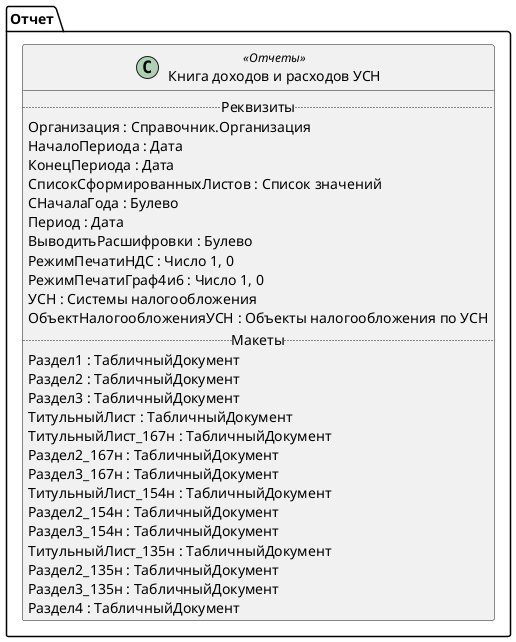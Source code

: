 ﻿@startuml КнигаУчетаДоходовИРасходов
'!include templates.wsd
'..\include templates.wsd
class Отчет.КнигаУчетаДоходовИРасходов as "Книга доходов и расходов УСН" <<Отчеты>>
{
..Реквизиты..
Организация : Справочник.Организация
НачалоПериода : Дата
КонецПериода : Дата
СписокСформированныхЛистов : Список значений
CНачалаГода : Булево
Период : Дата
ВыводитьРасшифровки : Булево
РежимПечатиНДС : Число 1, 0
РежимПечатиГраф4и6 : Число 1, 0
УСН : Системы налогообложения
ОбъектНалогообложенияУСН : Объекты налогообложения по УСН
..Макеты..
Раздел1 : ТабличныйДокумент
Раздел2 : ТабличныйДокумент
Раздел3 : ТабличныйДокумент
ТитульныйЛист : ТабличныйДокумент
ТитульныйЛист_167н : ТабличныйДокумент
Раздел2_167н : ТабличныйДокумент
Раздел3_167н : ТабличныйДокумент
ТитульныйЛист_154н : ТабличныйДокумент
Раздел2_154н : ТабличныйДокумент
Раздел3_154н : ТабличныйДокумент
ТитульныйЛист_135н : ТабличныйДокумент
Раздел2_135н : ТабличныйДокумент
Раздел3_135н : ТабличныйДокумент
Раздел4 : ТабличныйДокумент
}
@enduml
